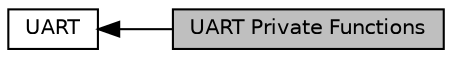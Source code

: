 digraph "UART Private Functions"
{
  edge [fontname="Helvetica",fontsize="10",labelfontname="Helvetica",labelfontsize="10"];
  node [fontname="Helvetica",fontsize="10",shape=record];
  rankdir=LR;
  Node0 [label="UART Private Functions",height=0.2,width=0.4,color="black", fillcolor="grey75", style="filled", fontcolor="black"];
  Node1 [label="UART",height=0.2,width=0.4,color="black", fillcolor="white", style="filled",URL="$group___u_a_r_t.html",tooltip="HAL UART module driver. "];
  Node1->Node0 [shape=plaintext, dir="back", style="solid"];
}
